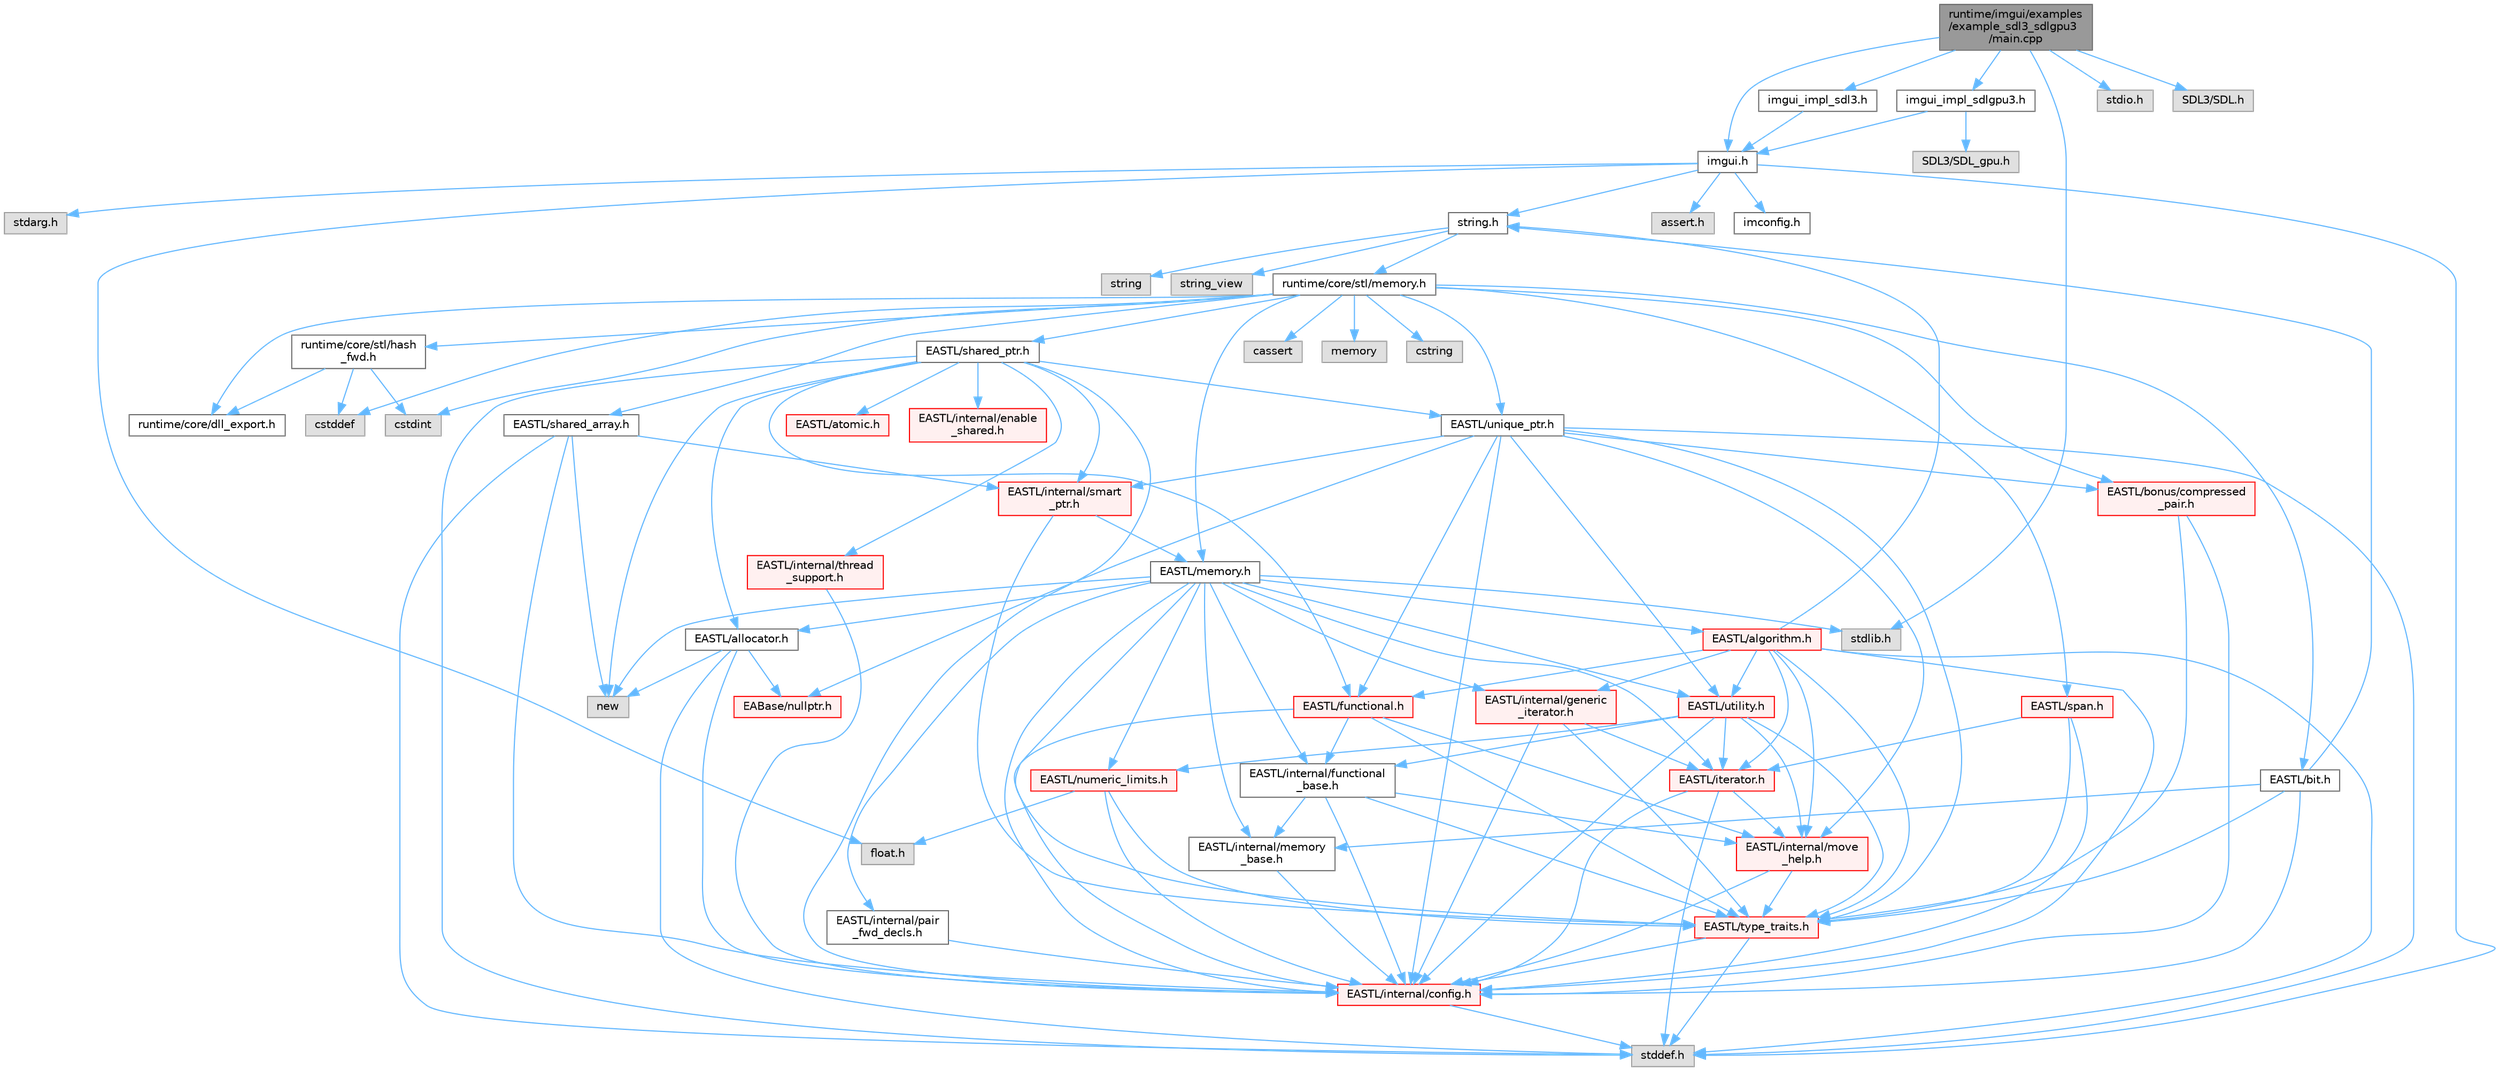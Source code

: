 digraph "runtime/imgui/examples/example_sdl3_sdlgpu3/main.cpp"
{
 // LATEX_PDF_SIZE
  bgcolor="transparent";
  edge [fontname=Helvetica,fontsize=10,labelfontname=Helvetica,labelfontsize=10];
  node [fontname=Helvetica,fontsize=10,shape=box,height=0.2,width=0.4];
  Node1 [id="Node000001",label="runtime/imgui/examples\l/example_sdl3_sdlgpu3\l/main.cpp",height=0.2,width=0.4,color="gray40", fillcolor="grey60", style="filled", fontcolor="black",tooltip=" "];
  Node1 -> Node2 [id="edge127_Node000001_Node000002",color="steelblue1",style="solid",tooltip=" "];
  Node2 [id="Node000002",label="imgui.h",height=0.2,width=0.4,color="grey40", fillcolor="white", style="filled",URL="$imgui_8h.html",tooltip=" "];
  Node2 -> Node3 [id="edge128_Node000002_Node000003",color="steelblue1",style="solid",tooltip=" "];
  Node3 [id="Node000003",label="imconfig.h",height=0.2,width=0.4,color="grey40", fillcolor="white", style="filled",URL="$imconfig_8h.html",tooltip=" "];
  Node2 -> Node4 [id="edge129_Node000002_Node000004",color="steelblue1",style="solid",tooltip=" "];
  Node4 [id="Node000004",label="float.h",height=0.2,width=0.4,color="grey60", fillcolor="#E0E0E0", style="filled",tooltip=" "];
  Node2 -> Node5 [id="edge130_Node000002_Node000005",color="steelblue1",style="solid",tooltip=" "];
  Node5 [id="Node000005",label="stdarg.h",height=0.2,width=0.4,color="grey60", fillcolor="#E0E0E0", style="filled",tooltip=" "];
  Node2 -> Node6 [id="edge131_Node000002_Node000006",color="steelblue1",style="solid",tooltip=" "];
  Node6 [id="Node000006",label="stddef.h",height=0.2,width=0.4,color="grey60", fillcolor="#E0E0E0", style="filled",tooltip=" "];
  Node2 -> Node7 [id="edge132_Node000002_Node000007",color="steelblue1",style="solid",tooltip=" "];
  Node7 [id="Node000007",label="string.h",height=0.2,width=0.4,color="grey40", fillcolor="white", style="filled",URL="$string_8h.html",tooltip=" "];
  Node7 -> Node8 [id="edge133_Node000007_Node000008",color="steelblue1",style="solid",tooltip=" "];
  Node8 [id="Node000008",label="string",height=0.2,width=0.4,color="grey60", fillcolor="#E0E0E0", style="filled",tooltip=" "];
  Node7 -> Node9 [id="edge134_Node000007_Node000009",color="steelblue1",style="solid",tooltip=" "];
  Node9 [id="Node000009",label="string_view",height=0.2,width=0.4,color="grey60", fillcolor="#E0E0E0", style="filled",tooltip=" "];
  Node7 -> Node10 [id="edge135_Node000007_Node000010",color="steelblue1",style="solid",tooltip=" "];
  Node10 [id="Node000010",label="runtime/core/stl/memory.h",height=0.2,width=0.4,color="grey40", fillcolor="white", style="filled",URL="$runtime_2core_2stl_2memory_8h.html",tooltip=" "];
  Node10 -> Node11 [id="edge136_Node000010_Node000011",color="steelblue1",style="solid",tooltip=" "];
  Node11 [id="Node000011",label="cstddef",height=0.2,width=0.4,color="grey60", fillcolor="#E0E0E0", style="filled",tooltip=" "];
  Node10 -> Node12 [id="edge137_Node000010_Node000012",color="steelblue1",style="solid",tooltip=" "];
  Node12 [id="Node000012",label="cstdint",height=0.2,width=0.4,color="grey60", fillcolor="#E0E0E0", style="filled",tooltip=" "];
  Node10 -> Node13 [id="edge138_Node000010_Node000013",color="steelblue1",style="solid",tooltip=" "];
  Node13 [id="Node000013",label="cassert",height=0.2,width=0.4,color="grey60", fillcolor="#E0E0E0", style="filled",tooltip=" "];
  Node10 -> Node14 [id="edge139_Node000010_Node000014",color="steelblue1",style="solid",tooltip=" "];
  Node14 [id="Node000014",label="memory",height=0.2,width=0.4,color="grey60", fillcolor="#E0E0E0", style="filled",tooltip=" "];
  Node10 -> Node15 [id="edge140_Node000010_Node000015",color="steelblue1",style="solid",tooltip=" "];
  Node15 [id="Node000015",label="cstring",height=0.2,width=0.4,color="grey60", fillcolor="#E0E0E0", style="filled",tooltip=" "];
  Node10 -> Node16 [id="edge141_Node000010_Node000016",color="steelblue1",style="solid",tooltip=" "];
  Node16 [id="Node000016",label="EASTL/bit.h",height=0.2,width=0.4,color="grey40", fillcolor="white", style="filled",URL="$bit_8h.html",tooltip=" "];
  Node16 -> Node17 [id="edge142_Node000016_Node000017",color="steelblue1",style="solid",tooltip=" "];
  Node17 [id="Node000017",label="EASTL/internal/config.h",height=0.2,width=0.4,color="red", fillcolor="#FFF0F0", style="filled",URL="$runtime_2_e_a_s_t_l_2include_2_e_a_s_t_l_2internal_2config_8h.html",tooltip=" "];
  Node17 -> Node6 [id="edge143_Node000017_Node000006",color="steelblue1",style="solid",tooltip=" "];
  Node16 -> Node25 [id="edge144_Node000016_Node000025",color="steelblue1",style="solid",tooltip=" "];
  Node25 [id="Node000025",label="EASTL/internal/memory\l_base.h",height=0.2,width=0.4,color="grey40", fillcolor="white", style="filled",URL="$memory__base_8h.html",tooltip=" "];
  Node25 -> Node17 [id="edge145_Node000025_Node000017",color="steelblue1",style="solid",tooltip=" "];
  Node16 -> Node26 [id="edge146_Node000016_Node000026",color="steelblue1",style="solid",tooltip=" "];
  Node26 [id="Node000026",label="EASTL/type_traits.h",height=0.2,width=0.4,color="red", fillcolor="#FFF0F0", style="filled",URL="$_e_a_s_t_l_2include_2_e_a_s_t_l_2type__traits_8h.html",tooltip=" "];
  Node26 -> Node17 [id="edge147_Node000026_Node000017",color="steelblue1",style="solid",tooltip=" "];
  Node26 -> Node6 [id="edge148_Node000026_Node000006",color="steelblue1",style="solid",tooltip=" "];
  Node16 -> Node7 [id="edge149_Node000016_Node000007",color="steelblue1",style="solid",tooltip=" "];
  Node10 -> Node36 [id="edge150_Node000010_Node000036",color="steelblue1",style="solid",tooltip=" "];
  Node36 [id="Node000036",label="EASTL/memory.h",height=0.2,width=0.4,color="grey40", fillcolor="white", style="filled",URL="$runtime_2_e_a_s_t_l_2include_2_e_a_s_t_l_2memory_8h.html",tooltip=" "];
  Node36 -> Node17 [id="edge151_Node000036_Node000017",color="steelblue1",style="solid",tooltip=" "];
  Node36 -> Node25 [id="edge152_Node000036_Node000025",color="steelblue1",style="solid",tooltip=" "];
  Node36 -> Node37 [id="edge153_Node000036_Node000037",color="steelblue1",style="solid",tooltip=" "];
  Node37 [id="Node000037",label="EASTL/internal/generic\l_iterator.h",height=0.2,width=0.4,color="red", fillcolor="#FFF0F0", style="filled",URL="$generic__iterator_8h.html",tooltip=" "];
  Node37 -> Node17 [id="edge154_Node000037_Node000017",color="steelblue1",style="solid",tooltip=" "];
  Node37 -> Node38 [id="edge155_Node000037_Node000038",color="steelblue1",style="solid",tooltip=" "];
  Node38 [id="Node000038",label="EASTL/iterator.h",height=0.2,width=0.4,color="red", fillcolor="#FFF0F0", style="filled",URL="$_e_a_s_t_l_2include_2_e_a_s_t_l_2iterator_8h.html",tooltip=" "];
  Node38 -> Node17 [id="edge156_Node000038_Node000017",color="steelblue1",style="solid",tooltip=" "];
  Node38 -> Node39 [id="edge157_Node000038_Node000039",color="steelblue1",style="solid",tooltip=" "];
  Node39 [id="Node000039",label="EASTL/internal/move\l_help.h",height=0.2,width=0.4,color="red", fillcolor="#FFF0F0", style="filled",URL="$move__help_8h.html",tooltip=" "];
  Node39 -> Node17 [id="edge158_Node000039_Node000017",color="steelblue1",style="solid",tooltip=" "];
  Node39 -> Node26 [id="edge159_Node000039_Node000026",color="steelblue1",style="solid",tooltip=" "];
  Node38 -> Node6 [id="edge160_Node000038_Node000006",color="steelblue1",style="solid",tooltip=" "];
  Node37 -> Node26 [id="edge161_Node000037_Node000026",color="steelblue1",style="solid",tooltip=" "];
  Node36 -> Node41 [id="edge162_Node000036_Node000041",color="steelblue1",style="solid",tooltip=" "];
  Node41 [id="Node000041",label="EASTL/internal/pair\l_fwd_decls.h",height=0.2,width=0.4,color="grey40", fillcolor="white", style="filled",URL="$pair__fwd__decls_8h.html",tooltip=" "];
  Node41 -> Node17 [id="edge163_Node000041_Node000017",color="steelblue1",style="solid",tooltip=" "];
  Node36 -> Node42 [id="edge164_Node000036_Node000042",color="steelblue1",style="solid",tooltip=" "];
  Node42 [id="Node000042",label="EASTL/internal/functional\l_base.h",height=0.2,width=0.4,color="grey40", fillcolor="white", style="filled",URL="$functional__base_8h.html",tooltip=" "];
  Node42 -> Node17 [id="edge165_Node000042_Node000017",color="steelblue1",style="solid",tooltip=" "];
  Node42 -> Node25 [id="edge166_Node000042_Node000025",color="steelblue1",style="solid",tooltip=" "];
  Node42 -> Node39 [id="edge167_Node000042_Node000039",color="steelblue1",style="solid",tooltip=" "];
  Node42 -> Node26 [id="edge168_Node000042_Node000026",color="steelblue1",style="solid",tooltip=" "];
  Node36 -> Node43 [id="edge169_Node000036_Node000043",color="steelblue1",style="solid",tooltip=" "];
  Node43 [id="Node000043",label="EASTL/algorithm.h",height=0.2,width=0.4,color="red", fillcolor="#FFF0F0", style="filled",URL="$_e_a_s_t_l_2include_2_e_a_s_t_l_2algorithm_8h.html",tooltip=" "];
  Node43 -> Node17 [id="edge170_Node000043_Node000017",color="steelblue1",style="solid",tooltip=" "];
  Node43 -> Node26 [id="edge171_Node000043_Node000026",color="steelblue1",style="solid",tooltip=" "];
  Node43 -> Node39 [id="edge172_Node000043_Node000039",color="steelblue1",style="solid",tooltip=" "];
  Node43 -> Node38 [id="edge173_Node000043_Node000038",color="steelblue1",style="solid",tooltip=" "];
  Node43 -> Node46 [id="edge174_Node000043_Node000046",color="steelblue1",style="solid",tooltip=" "];
  Node46 [id="Node000046",label="EASTL/functional.h",height=0.2,width=0.4,color="red", fillcolor="#FFF0F0", style="filled",URL="$_e_a_s_t_l_2include_2_e_a_s_t_l_2functional_8h.html",tooltip=" "];
  Node46 -> Node17 [id="edge175_Node000046_Node000017",color="steelblue1",style="solid",tooltip=" "];
  Node46 -> Node39 [id="edge176_Node000046_Node000039",color="steelblue1",style="solid",tooltip=" "];
  Node46 -> Node26 [id="edge177_Node000046_Node000026",color="steelblue1",style="solid",tooltip=" "];
  Node46 -> Node42 [id="edge178_Node000046_Node000042",color="steelblue1",style="solid",tooltip=" "];
  Node43 -> Node53 [id="edge179_Node000043_Node000053",color="steelblue1",style="solid",tooltip=" "];
  Node53 [id="Node000053",label="EASTL/utility.h",height=0.2,width=0.4,color="red", fillcolor="#FFF0F0", style="filled",URL="$runtime_2_e_a_s_t_l_2include_2_e_a_s_t_l_2utility_8h.html",tooltip=" "];
  Node53 -> Node17 [id="edge180_Node000053_Node000017",color="steelblue1",style="solid",tooltip=" "];
  Node53 -> Node26 [id="edge181_Node000053_Node000026",color="steelblue1",style="solid",tooltip=" "];
  Node53 -> Node38 [id="edge182_Node000053_Node000038",color="steelblue1",style="solid",tooltip=" "];
  Node53 -> Node54 [id="edge183_Node000053_Node000054",color="steelblue1",style="solid",tooltip=" "];
  Node54 [id="Node000054",label="EASTL/numeric_limits.h",height=0.2,width=0.4,color="red", fillcolor="#FFF0F0", style="filled",URL="$numeric__limits_8h.html",tooltip=" "];
  Node54 -> Node17 [id="edge184_Node000054_Node000017",color="steelblue1",style="solid",tooltip=" "];
  Node54 -> Node26 [id="edge185_Node000054_Node000026",color="steelblue1",style="solid",tooltip=" "];
  Node54 -> Node4 [id="edge186_Node000054_Node000004",color="steelblue1",style="solid",tooltip=" "];
  Node53 -> Node42 [id="edge187_Node000053_Node000042",color="steelblue1",style="solid",tooltip=" "];
  Node53 -> Node39 [id="edge188_Node000053_Node000039",color="steelblue1",style="solid",tooltip=" "];
  Node43 -> Node37 [id="edge189_Node000043_Node000037",color="steelblue1",style="solid",tooltip=" "];
  Node43 -> Node6 [id="edge190_Node000043_Node000006",color="steelblue1",style="solid",tooltip=" "];
  Node43 -> Node7 [id="edge191_Node000043_Node000007",color="steelblue1",style="solid",tooltip=" "];
  Node36 -> Node26 [id="edge192_Node000036_Node000026",color="steelblue1",style="solid",tooltip=" "];
  Node36 -> Node50 [id="edge193_Node000036_Node000050",color="steelblue1",style="solid",tooltip=" "];
  Node50 [id="Node000050",label="EASTL/allocator.h",height=0.2,width=0.4,color="grey40", fillcolor="white", style="filled",URL="$runtime_2_e_a_s_t_l_2include_2_e_a_s_t_l_2allocator_8h.html",tooltip=" "];
  Node50 -> Node17 [id="edge194_Node000050_Node000017",color="steelblue1",style="solid",tooltip=" "];
  Node50 -> Node28 [id="edge195_Node000050_Node000028",color="steelblue1",style="solid",tooltip=" "];
  Node28 [id="Node000028",label="EABase/nullptr.h",height=0.2,width=0.4,color="red", fillcolor="#FFF0F0", style="filled",URL="$nullptr_8h.html",tooltip=" "];
  Node50 -> Node6 [id="edge196_Node000050_Node000006",color="steelblue1",style="solid",tooltip=" "];
  Node50 -> Node51 [id="edge197_Node000050_Node000051",color="steelblue1",style="solid",tooltip=" "];
  Node51 [id="Node000051",label="new",height=0.2,width=0.4,color="grey60", fillcolor="#E0E0E0", style="filled",tooltip=" "];
  Node36 -> Node38 [id="edge198_Node000036_Node000038",color="steelblue1",style="solid",tooltip=" "];
  Node36 -> Node53 [id="edge199_Node000036_Node000053",color="steelblue1",style="solid",tooltip=" "];
  Node36 -> Node54 [id="edge200_Node000036_Node000054",color="steelblue1",style="solid",tooltip=" "];
  Node36 -> Node62 [id="edge201_Node000036_Node000062",color="steelblue1",style="solid",tooltip=" "];
  Node62 [id="Node000062",label="stdlib.h",height=0.2,width=0.4,color="grey60", fillcolor="#E0E0E0", style="filled",tooltip=" "];
  Node36 -> Node51 [id="edge202_Node000036_Node000051",color="steelblue1",style="solid",tooltip=" "];
  Node10 -> Node63 [id="edge203_Node000010_Node000063",color="steelblue1",style="solid",tooltip=" "];
  Node63 [id="Node000063",label="EASTL/shared_array.h",height=0.2,width=0.4,color="grey40", fillcolor="white", style="filled",URL="$shared__array_8h.html",tooltip=" "];
  Node63 -> Node17 [id="edge204_Node000063_Node000017",color="steelblue1",style="solid",tooltip=" "];
  Node63 -> Node64 [id="edge205_Node000063_Node000064",color="steelblue1",style="solid",tooltip=" "];
  Node64 [id="Node000064",label="EASTL/internal/smart\l_ptr.h",height=0.2,width=0.4,color="red", fillcolor="#FFF0F0", style="filled",URL="$smart__ptr_8h.html",tooltip=" "];
  Node64 -> Node36 [id="edge206_Node000064_Node000036",color="steelblue1",style="solid",tooltip=" "];
  Node64 -> Node26 [id="edge207_Node000064_Node000026",color="steelblue1",style="solid",tooltip=" "];
  Node63 -> Node51 [id="edge208_Node000063_Node000051",color="steelblue1",style="solid",tooltip=" "];
  Node63 -> Node6 [id="edge209_Node000063_Node000006",color="steelblue1",style="solid",tooltip=" "];
  Node10 -> Node66 [id="edge210_Node000010_Node000066",color="steelblue1",style="solid",tooltip=" "];
  Node66 [id="Node000066",label="EASTL/unique_ptr.h",height=0.2,width=0.4,color="grey40", fillcolor="white", style="filled",URL="$unique__ptr_8h.html",tooltip=" "];
  Node66 -> Node28 [id="edge211_Node000066_Node000028",color="steelblue1",style="solid",tooltip=" "];
  Node66 -> Node67 [id="edge212_Node000066_Node000067",color="steelblue1",style="solid",tooltip=" "];
  Node67 [id="Node000067",label="EASTL/bonus/compressed\l_pair.h",height=0.2,width=0.4,color="red", fillcolor="#FFF0F0", style="filled",URL="$compressed__pair_8h.html",tooltip=" "];
  Node67 -> Node17 [id="edge213_Node000067_Node000017",color="steelblue1",style="solid",tooltip=" "];
  Node67 -> Node26 [id="edge214_Node000067_Node000026",color="steelblue1",style="solid",tooltip=" "];
  Node66 -> Node46 [id="edge215_Node000066_Node000046",color="steelblue1",style="solid",tooltip=" "];
  Node66 -> Node17 [id="edge216_Node000066_Node000017",color="steelblue1",style="solid",tooltip=" "];
  Node66 -> Node39 [id="edge217_Node000066_Node000039",color="steelblue1",style="solid",tooltip=" "];
  Node66 -> Node64 [id="edge218_Node000066_Node000064",color="steelblue1",style="solid",tooltip=" "];
  Node66 -> Node26 [id="edge219_Node000066_Node000026",color="steelblue1",style="solid",tooltip=" "];
  Node66 -> Node53 [id="edge220_Node000066_Node000053",color="steelblue1",style="solid",tooltip=" "];
  Node66 -> Node6 [id="edge221_Node000066_Node000006",color="steelblue1",style="solid",tooltip=" "];
  Node10 -> Node69 [id="edge222_Node000010_Node000069",color="steelblue1",style="solid",tooltip=" "];
  Node69 [id="Node000069",label="EASTL/shared_ptr.h",height=0.2,width=0.4,color="grey40", fillcolor="white", style="filled",URL="$shared__ptr_8h.html",tooltip=" "];
  Node69 -> Node17 [id="edge223_Node000069_Node000017",color="steelblue1",style="solid",tooltip=" "];
  Node69 -> Node64 [id="edge224_Node000069_Node000064",color="steelblue1",style="solid",tooltip=" "];
  Node69 -> Node70 [id="edge225_Node000069_Node000070",color="steelblue1",style="solid",tooltip=" "];
  Node70 [id="Node000070",label="EASTL/internal/thread\l_support.h",height=0.2,width=0.4,color="red", fillcolor="#FFF0F0", style="filled",URL="$thread__support_8h.html",tooltip=" "];
  Node70 -> Node17 [id="edge226_Node000070_Node000017",color="steelblue1",style="solid",tooltip=" "];
  Node69 -> Node66 [id="edge227_Node000069_Node000066",color="steelblue1",style="solid",tooltip=" "];
  Node69 -> Node46 [id="edge228_Node000069_Node000046",color="steelblue1",style="solid",tooltip=" "];
  Node69 -> Node50 [id="edge229_Node000069_Node000050",color="steelblue1",style="solid",tooltip=" "];
  Node69 -> Node71 [id="edge230_Node000069_Node000071",color="steelblue1",style="solid",tooltip=" "];
  Node71 [id="Node000071",label="EASTL/atomic.h",height=0.2,width=0.4,color="red", fillcolor="#FFF0F0", style="filled",URL="$runtime_2_e_a_s_t_l_2include_2_e_a_s_t_l_2atomic_8h.html",tooltip=" "];
  Node69 -> Node51 [id="edge231_Node000069_Node000051",color="steelblue1",style="solid",tooltip=" "];
  Node69 -> Node6 [id="edge232_Node000069_Node000006",color="steelblue1",style="solid",tooltip=" "];
  Node69 -> Node148 [id="edge233_Node000069_Node000148",color="steelblue1",style="solid",tooltip=" "];
  Node148 [id="Node000148",label="EASTL/internal/enable\l_shared.h",height=0.2,width=0.4,color="red", fillcolor="#FFF0F0", style="filled",URL="$enable__shared_8h.html",tooltip=" "];
  Node10 -> Node149 [id="edge234_Node000010_Node000149",color="steelblue1",style="solid",tooltip=" "];
  Node149 [id="Node000149",label="EASTL/span.h",height=0.2,width=0.4,color="red", fillcolor="#FFF0F0", style="filled",URL="$span_8h.html",tooltip=" "];
  Node149 -> Node17 [id="edge235_Node000149_Node000017",color="steelblue1",style="solid",tooltip=" "];
  Node149 -> Node26 [id="edge236_Node000149_Node000026",color="steelblue1",style="solid",tooltip=" "];
  Node149 -> Node38 [id="edge237_Node000149_Node000038",color="steelblue1",style="solid",tooltip=" "];
  Node10 -> Node67 [id="edge238_Node000010_Node000067",color="steelblue1",style="solid",tooltip=" "];
  Node10 -> Node152 [id="edge239_Node000010_Node000152",color="steelblue1",style="solid",tooltip=" "];
  Node152 [id="Node000152",label="runtime/core/dll_export.h",height=0.2,width=0.4,color="grey40", fillcolor="white", style="filled",URL="$dll__export_8h.html",tooltip=" "];
  Node10 -> Node153 [id="edge240_Node000010_Node000153",color="steelblue1",style="solid",tooltip=" "];
  Node153 [id="Node000153",label="runtime/core/stl/hash\l_fwd.h",height=0.2,width=0.4,color="grey40", fillcolor="white", style="filled",URL="$hash__fwd_8h.html",tooltip=" "];
  Node153 -> Node11 [id="edge241_Node000153_Node000011",color="steelblue1",style="solid",tooltip=" "];
  Node153 -> Node12 [id="edge242_Node000153_Node000012",color="steelblue1",style="solid",tooltip=" "];
  Node153 -> Node152 [id="edge243_Node000153_Node000152",color="steelblue1",style="solid",tooltip=" "];
  Node2 -> Node154 [id="edge244_Node000002_Node000154",color="steelblue1",style="solid",tooltip=" "];
  Node154 [id="Node000154",label="assert.h",height=0.2,width=0.4,color="grey60", fillcolor="#E0E0E0", style="filled",tooltip=" "];
  Node1 -> Node155 [id="edge245_Node000001_Node000155",color="steelblue1",style="solid",tooltip=" "];
  Node155 [id="Node000155",label="imgui_impl_sdl3.h",height=0.2,width=0.4,color="grey40", fillcolor="white", style="filled",URL="$imgui__impl__sdl3_8h.html",tooltip=" "];
  Node155 -> Node2 [id="edge246_Node000155_Node000002",color="steelblue1",style="solid",tooltip=" "];
  Node1 -> Node156 [id="edge247_Node000001_Node000156",color="steelblue1",style="solid",tooltip=" "];
  Node156 [id="Node000156",label="imgui_impl_sdlgpu3.h",height=0.2,width=0.4,color="grey40", fillcolor="white", style="filled",URL="$imgui__impl__sdlgpu3_8h.html",tooltip=" "];
  Node156 -> Node2 [id="edge248_Node000156_Node000002",color="steelblue1",style="solid",tooltip=" "];
  Node156 -> Node157 [id="edge249_Node000156_Node000157",color="steelblue1",style="solid",tooltip=" "];
  Node157 [id="Node000157",label="SDL3/SDL_gpu.h",height=0.2,width=0.4,color="grey60", fillcolor="#E0E0E0", style="filled",tooltip=" "];
  Node1 -> Node158 [id="edge250_Node000001_Node000158",color="steelblue1",style="solid",tooltip=" "];
  Node158 [id="Node000158",label="stdio.h",height=0.2,width=0.4,color="grey60", fillcolor="#E0E0E0", style="filled",tooltip=" "];
  Node1 -> Node62 [id="edge251_Node000001_Node000062",color="steelblue1",style="solid",tooltip=" "];
  Node1 -> Node159 [id="edge252_Node000001_Node000159",color="steelblue1",style="solid",tooltip=" "];
  Node159 [id="Node000159",label="SDL3/SDL.h",height=0.2,width=0.4,color="grey60", fillcolor="#E0E0E0", style="filled",tooltip=" "];
}
